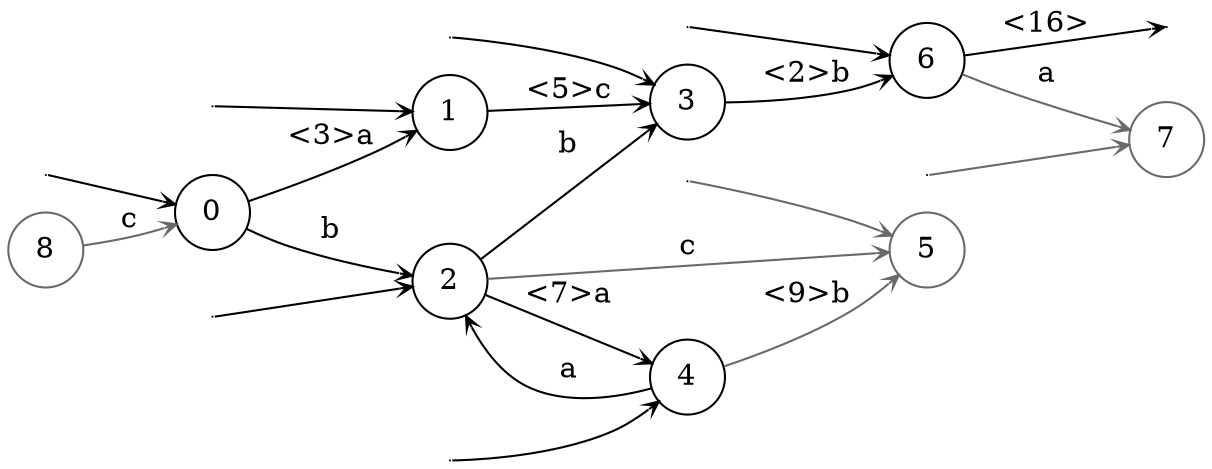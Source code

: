 digraph
{
  vcsn_context = "lal_char(abc), z"
  rankdir = LR
  edge [arrowhead = vee, arrowsize = .6]
  {
    node [shape = point, width = 0]
    I0
    I1
    I2
    I3
    I4
    I5
    I6
    I7
    F6
  }
  {
    node [shape = circle, style = rounded, width = 0.5]
    0
    1
    2
    3
    4
    5 [color = DimGray]
    6
    7 [color = DimGray]
    8 [color = DimGray]
  }
  I0 -> 0
  I1 -> 1
  I2 -> 2
  I3 -> 3
  I4 -> 4
  I5 -> 5 [color = DimGray]
  I6 -> 6
  I7 -> 7 [color = DimGray]
  0 -> 1 [label = "<3>a"]
  0 -> 2 [label = "b"]
  1 -> 3 [label = "<5>c"]
  2 -> 3 [label = "b"]
  2 -> 4 [label = "<7>a"]
  2 -> 5 [label = "c", color = DimGray]
  3 -> 6 [label = "<2>b"]
  4 -> 2 [label = "a"]
  4 -> 5 [label = "<9>b", color = DimGray]
  6 -> F6 [label = "<16>"]
  6 -> 7 [label = "a", color = DimGray]
  8 -> 0 [label = "c", color = DimGray]
}
